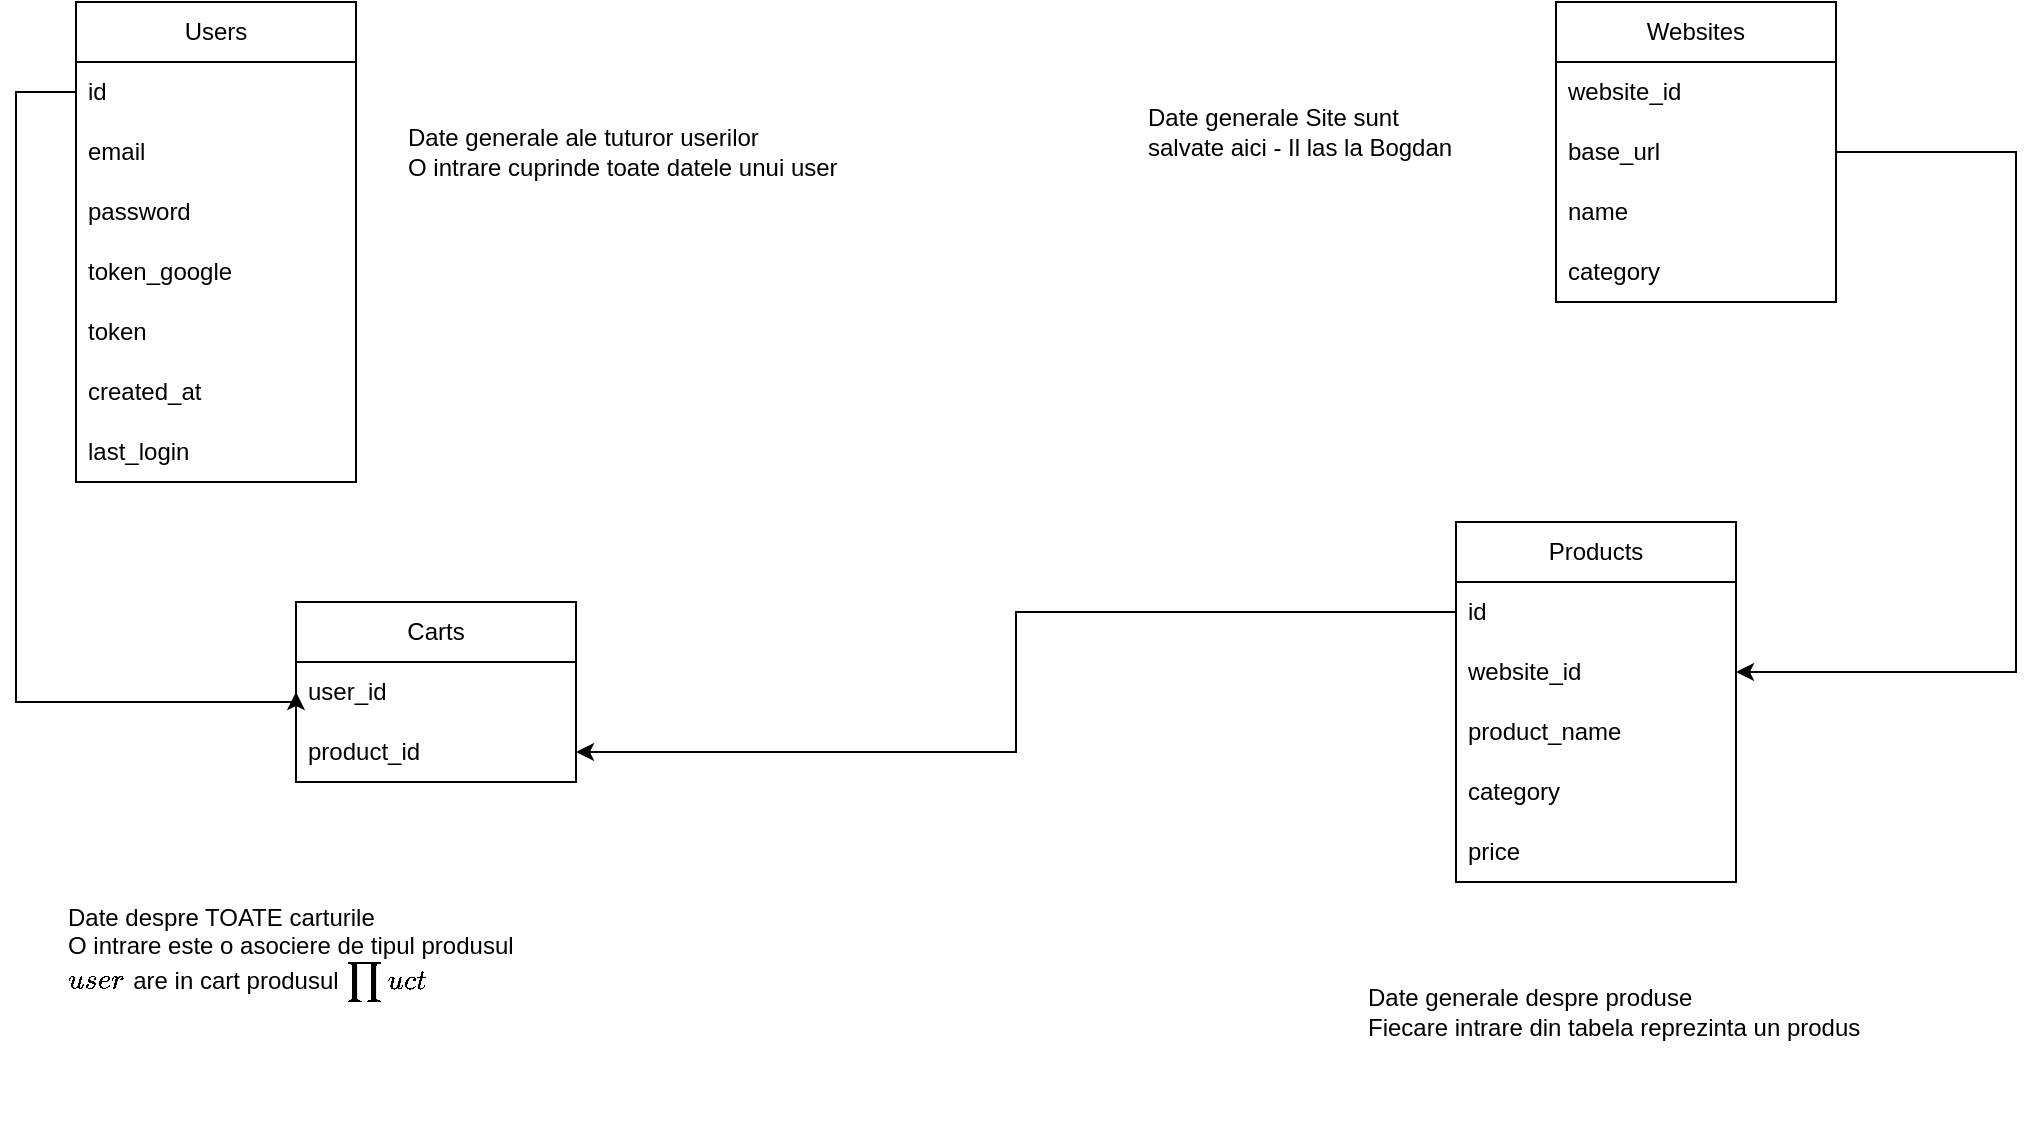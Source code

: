 <mxfile version="21.1.1" type="device">
  <diagram id="C5RBs43oDa-KdzZeNtuy" name="Page-1">
    <mxGraphModel dx="1434" dy="764" grid="1" gridSize="10" guides="1" tooltips="1" connect="1" arrows="1" fold="1" page="1" pageScale="1" pageWidth="827" pageHeight="1169" math="0" shadow="0">
      <root>
        <mxCell id="WIyWlLk6GJQsqaUBKTNV-0" />
        <mxCell id="WIyWlLk6GJQsqaUBKTNV-1" parent="WIyWlLk6GJQsqaUBKTNV-0" />
        <mxCell id="Hhog40LctXQAJzFDbjkw-6" value="Users" style="swimlane;fontStyle=0;childLayout=stackLayout;horizontal=1;startSize=30;horizontalStack=0;resizeParent=1;resizeParentMax=0;resizeLast=0;collapsible=1;marginBottom=0;whiteSpace=wrap;html=1;" parent="WIyWlLk6GJQsqaUBKTNV-1" vertex="1">
          <mxGeometry x="40" y="20" width="140" height="240" as="geometry" />
        </mxCell>
        <mxCell id="Hhog40LctXQAJzFDbjkw-37" value="id" style="text;strokeColor=none;fillColor=none;align=left;verticalAlign=middle;spacingLeft=4;spacingRight=4;overflow=hidden;points=[[0,0.5],[1,0.5]];portConstraint=eastwest;rotatable=0;whiteSpace=wrap;html=1;" parent="Hhog40LctXQAJzFDbjkw-6" vertex="1">
          <mxGeometry y="30" width="140" height="30" as="geometry" />
        </mxCell>
        <mxCell id="Hhog40LctXQAJzFDbjkw-13" value="email" style="text;strokeColor=none;fillColor=none;align=left;verticalAlign=middle;spacingLeft=4;spacingRight=4;overflow=hidden;points=[[0,0.5],[1,0.5]];portConstraint=eastwest;rotatable=0;whiteSpace=wrap;html=1;" parent="Hhog40LctXQAJzFDbjkw-6" vertex="1">
          <mxGeometry y="60" width="140" height="30" as="geometry" />
        </mxCell>
        <mxCell id="Hhog40LctXQAJzFDbjkw-14" value="password" style="text;strokeColor=none;fillColor=none;align=left;verticalAlign=middle;spacingLeft=4;spacingRight=4;overflow=hidden;points=[[0,0.5],[1,0.5]];portConstraint=eastwest;rotatable=0;whiteSpace=wrap;html=1;" parent="Hhog40LctXQAJzFDbjkw-6" vertex="1">
          <mxGeometry y="90" width="140" height="30" as="geometry" />
        </mxCell>
        <mxCell id="Hhog40LctXQAJzFDbjkw-15" value="token_google" style="text;strokeColor=none;fillColor=none;align=left;verticalAlign=middle;spacingLeft=4;spacingRight=4;overflow=hidden;points=[[0,0.5],[1,0.5]];portConstraint=eastwest;rotatable=0;whiteSpace=wrap;html=1;" parent="Hhog40LctXQAJzFDbjkw-6" vertex="1">
          <mxGeometry y="120" width="140" height="30" as="geometry" />
        </mxCell>
        <mxCell id="Hhog40LctXQAJzFDbjkw-16" value="token" style="text;strokeColor=none;fillColor=none;align=left;verticalAlign=middle;spacingLeft=4;spacingRight=4;overflow=hidden;points=[[0,0.5],[1,0.5]];portConstraint=eastwest;rotatable=0;whiteSpace=wrap;html=1;" parent="Hhog40LctXQAJzFDbjkw-6" vertex="1">
          <mxGeometry y="150" width="140" height="30" as="geometry" />
        </mxCell>
        <mxCell id="8SryHMl6uAZ6fAy2DzQw-1" value="created_at" style="text;strokeColor=none;fillColor=none;align=left;verticalAlign=middle;spacingLeft=4;spacingRight=4;overflow=hidden;points=[[0,0.5],[1,0.5]];portConstraint=eastwest;rotatable=0;whiteSpace=wrap;html=1;" vertex="1" parent="Hhog40LctXQAJzFDbjkw-6">
          <mxGeometry y="180" width="140" height="30" as="geometry" />
        </mxCell>
        <mxCell id="8SryHMl6uAZ6fAy2DzQw-0" value="last_login" style="text;strokeColor=none;fillColor=none;align=left;verticalAlign=middle;spacingLeft=4;spacingRight=4;overflow=hidden;points=[[0,0.5],[1,0.5]];portConstraint=eastwest;rotatable=0;whiteSpace=wrap;html=1;" vertex="1" parent="Hhog40LctXQAJzFDbjkw-6">
          <mxGeometry y="210" width="140" height="30" as="geometry" />
        </mxCell>
        <mxCell id="Hhog40LctXQAJzFDbjkw-17" value="Websites" style="swimlane;fontStyle=0;childLayout=stackLayout;horizontal=1;startSize=30;horizontalStack=0;resizeParent=1;resizeParentMax=0;resizeLast=0;collapsible=1;marginBottom=0;whiteSpace=wrap;html=1;" parent="WIyWlLk6GJQsqaUBKTNV-1" vertex="1">
          <mxGeometry x="780" y="20" width="140" height="150" as="geometry" />
        </mxCell>
        <mxCell id="Hhog40LctXQAJzFDbjkw-41" value="website_id" style="text;strokeColor=none;fillColor=none;align=left;verticalAlign=middle;spacingLeft=4;spacingRight=4;overflow=hidden;points=[[0,0.5],[1,0.5]];portConstraint=eastwest;rotatable=0;whiteSpace=wrap;html=1;" parent="Hhog40LctXQAJzFDbjkw-17" vertex="1">
          <mxGeometry y="30" width="140" height="30" as="geometry" />
        </mxCell>
        <mxCell id="Hhog40LctXQAJzFDbjkw-18" value="base_url" style="text;strokeColor=none;fillColor=none;align=left;verticalAlign=middle;spacingLeft=4;spacingRight=4;overflow=hidden;points=[[0,0.5],[1,0.5]];portConstraint=eastwest;rotatable=0;whiteSpace=wrap;html=1;" parent="Hhog40LctXQAJzFDbjkw-17" vertex="1">
          <mxGeometry y="60" width="140" height="30" as="geometry" />
        </mxCell>
        <mxCell id="Hhog40LctXQAJzFDbjkw-22" value="name" style="text;strokeColor=none;fillColor=none;align=left;verticalAlign=middle;spacingLeft=4;spacingRight=4;overflow=hidden;points=[[0,0.5],[1,0.5]];portConstraint=eastwest;rotatable=0;whiteSpace=wrap;html=1;" parent="Hhog40LctXQAJzFDbjkw-17" vertex="1">
          <mxGeometry y="90" width="140" height="30" as="geometry" />
        </mxCell>
        <mxCell id="Hhog40LctXQAJzFDbjkw-19" value="category" style="text;strokeColor=none;fillColor=none;align=left;verticalAlign=middle;spacingLeft=4;spacingRight=4;overflow=hidden;points=[[0,0.5],[1,0.5]];portConstraint=eastwest;rotatable=0;whiteSpace=wrap;html=1;" parent="Hhog40LctXQAJzFDbjkw-17" vertex="1">
          <mxGeometry y="120" width="140" height="30" as="geometry" />
        </mxCell>
        <mxCell id="Hhog40LctXQAJzFDbjkw-25" value="Carts" style="swimlane;fontStyle=0;childLayout=stackLayout;horizontal=1;startSize=30;horizontalStack=0;resizeParent=1;resizeParentMax=0;resizeLast=0;collapsible=1;marginBottom=0;whiteSpace=wrap;html=1;" parent="WIyWlLk6GJQsqaUBKTNV-1" vertex="1">
          <mxGeometry x="150" y="320" width="140" height="90" as="geometry" />
        </mxCell>
        <mxCell id="Hhog40LctXQAJzFDbjkw-36" value="user_id" style="text;strokeColor=none;fillColor=none;align=left;verticalAlign=middle;spacingLeft=4;spacingRight=4;overflow=hidden;points=[[0,0.5],[1,0.5]];portConstraint=eastwest;rotatable=0;whiteSpace=wrap;html=1;" parent="Hhog40LctXQAJzFDbjkw-25" vertex="1">
          <mxGeometry y="30" width="140" height="30" as="geometry" />
        </mxCell>
        <mxCell id="Hhog40LctXQAJzFDbjkw-26" value="product_id" style="text;strokeColor=none;fillColor=none;align=left;verticalAlign=middle;spacingLeft=4;spacingRight=4;overflow=hidden;points=[[0,0.5],[1,0.5]];portConstraint=eastwest;rotatable=0;whiteSpace=wrap;html=1;" parent="Hhog40LctXQAJzFDbjkw-25" vertex="1">
          <mxGeometry y="60" width="140" height="30" as="geometry" />
        </mxCell>
        <mxCell id="Hhog40LctXQAJzFDbjkw-29" value="Products" style="swimlane;fontStyle=0;childLayout=stackLayout;horizontal=1;startSize=30;horizontalStack=0;resizeParent=1;resizeParentMax=0;resizeLast=0;collapsible=1;marginBottom=0;whiteSpace=wrap;html=1;" parent="WIyWlLk6GJQsqaUBKTNV-1" vertex="1">
          <mxGeometry x="730" y="280" width="140" height="180" as="geometry" />
        </mxCell>
        <mxCell id="Hhog40LctXQAJzFDbjkw-30" value="id" style="text;strokeColor=none;fillColor=none;align=left;verticalAlign=middle;spacingLeft=4;spacingRight=4;overflow=hidden;points=[[0,0.5],[1,0.5]];portConstraint=eastwest;rotatable=0;whiteSpace=wrap;html=1;" parent="Hhog40LctXQAJzFDbjkw-29" vertex="1">
          <mxGeometry y="30" width="140" height="30" as="geometry" />
        </mxCell>
        <mxCell id="Hhog40LctXQAJzFDbjkw-39" value="website_id" style="text;strokeColor=none;fillColor=none;align=left;verticalAlign=middle;spacingLeft=4;spacingRight=4;overflow=hidden;points=[[0,0.5],[1,0.5]];portConstraint=eastwest;rotatable=0;whiteSpace=wrap;html=1;" parent="Hhog40LctXQAJzFDbjkw-29" vertex="1">
          <mxGeometry y="60" width="140" height="30" as="geometry" />
        </mxCell>
        <mxCell id="Hhog40LctXQAJzFDbjkw-31" value="product_name" style="text;strokeColor=none;fillColor=none;align=left;verticalAlign=middle;spacingLeft=4;spacingRight=4;overflow=hidden;points=[[0,0.5],[1,0.5]];portConstraint=eastwest;rotatable=0;whiteSpace=wrap;html=1;" parent="Hhog40LctXQAJzFDbjkw-29" vertex="1">
          <mxGeometry y="90" width="140" height="30" as="geometry" />
        </mxCell>
        <mxCell id="Hhog40LctXQAJzFDbjkw-33" value="category" style="text;strokeColor=none;fillColor=none;align=left;verticalAlign=middle;spacingLeft=4;spacingRight=4;overflow=hidden;points=[[0,0.5],[1,0.5]];portConstraint=eastwest;rotatable=0;whiteSpace=wrap;html=1;" parent="Hhog40LctXQAJzFDbjkw-29" vertex="1">
          <mxGeometry y="120" width="140" height="30" as="geometry" />
        </mxCell>
        <mxCell id="Hhog40LctXQAJzFDbjkw-32" value="price" style="text;strokeColor=none;fillColor=none;align=left;verticalAlign=middle;spacingLeft=4;spacingRight=4;overflow=hidden;points=[[0,0.5],[1,0.5]];portConstraint=eastwest;rotatable=0;whiteSpace=wrap;html=1;" parent="Hhog40LctXQAJzFDbjkw-29" vertex="1">
          <mxGeometry y="150" width="140" height="30" as="geometry" />
        </mxCell>
        <mxCell id="Hhog40LctXQAJzFDbjkw-34" value="Date generale Site sunt salvate aici - Il las la Bogdan" style="text;strokeColor=none;fillColor=none;align=left;verticalAlign=middle;spacingLeft=4;spacingRight=4;overflow=hidden;points=[[0,0.5],[1,0.5]];portConstraint=eastwest;rotatable=0;whiteSpace=wrap;html=1;" parent="WIyWlLk6GJQsqaUBKTNV-1" vertex="1">
          <mxGeometry x="570" y="30" width="170" height="110" as="geometry" />
        </mxCell>
        <mxCell id="Hhog40LctXQAJzFDbjkw-48" style="edgeStyle=orthogonalEdgeStyle;rounded=0;orthogonalLoop=1;jettySize=auto;html=1;entryX=0;entryY=0.5;entryDx=0;entryDy=0;" parent="WIyWlLk6GJQsqaUBKTNV-1" source="Hhog40LctXQAJzFDbjkw-37" target="Hhog40LctXQAJzFDbjkw-36" edge="1">
          <mxGeometry relative="1" as="geometry">
            <Array as="points">
              <mxPoint x="10" y="65" />
              <mxPoint x="10" y="370" />
              <mxPoint x="150" y="370" />
            </Array>
          </mxGeometry>
        </mxCell>
        <mxCell id="Hhog40LctXQAJzFDbjkw-50" style="edgeStyle=orthogonalEdgeStyle;rounded=0;orthogonalLoop=1;jettySize=auto;html=1;entryX=1;entryY=0.5;entryDx=0;entryDy=0;" parent="WIyWlLk6GJQsqaUBKTNV-1" source="Hhog40LctXQAJzFDbjkw-30" target="Hhog40LctXQAJzFDbjkw-26" edge="1">
          <mxGeometry relative="1" as="geometry">
            <Array as="points">
              <mxPoint x="510" y="325" />
              <mxPoint x="510" y="395" />
            </Array>
          </mxGeometry>
        </mxCell>
        <mxCell id="Hhog40LctXQAJzFDbjkw-51" value="Date generale despre produse&lt;br&gt;Fiecare intrare din tabela reprezinta un produs" style="text;strokeColor=none;fillColor=none;align=left;verticalAlign=middle;spacingLeft=4;spacingRight=4;overflow=hidden;points=[[0,0.5],[1,0.5]];portConstraint=eastwest;rotatable=0;whiteSpace=wrap;html=1;" parent="WIyWlLk6GJQsqaUBKTNV-1" vertex="1">
          <mxGeometry x="680" y="470" width="270" height="110" as="geometry" />
        </mxCell>
        <mxCell id="Hhog40LctXQAJzFDbjkw-52" value="Date despre TOATE carturile&lt;br&gt;O intrare este o asociere de tipul produsul `user_id` are in cart produsul `product_id&lt;br&gt;`" style="text;strokeColor=none;fillColor=none;align=left;verticalAlign=middle;spacingLeft=4;spacingRight=4;overflow=hidden;points=[[0,0.5],[1,0.5]];portConstraint=eastwest;rotatable=0;whiteSpace=wrap;html=1;" parent="WIyWlLk6GJQsqaUBKTNV-1" vertex="1">
          <mxGeometry x="30" y="440" width="260" height="110" as="geometry" />
        </mxCell>
        <mxCell id="Hhog40LctXQAJzFDbjkw-54" value="Date generale ale tuturor userilor&lt;br&gt;O intrare cuprinde toate datele unui user" style="text;strokeColor=none;fillColor=none;align=left;verticalAlign=middle;spacingLeft=4;spacingRight=4;overflow=hidden;points=[[0,0.5],[1,0.5]];portConstraint=eastwest;rotatable=0;whiteSpace=wrap;html=1;" parent="WIyWlLk6GJQsqaUBKTNV-1" vertex="1">
          <mxGeometry x="200" y="40" width="270" height="110" as="geometry" />
        </mxCell>
        <mxCell id="Hhog40LctXQAJzFDbjkw-55" style="edgeStyle=orthogonalEdgeStyle;rounded=0;orthogonalLoop=1;jettySize=auto;html=1;entryX=1;entryY=0.5;entryDx=0;entryDy=0;" parent="WIyWlLk6GJQsqaUBKTNV-1" source="Hhog40LctXQAJzFDbjkw-18" target="Hhog40LctXQAJzFDbjkw-39" edge="1">
          <mxGeometry relative="1" as="geometry">
            <Array as="points">
              <mxPoint x="1010" y="95" />
              <mxPoint x="1010" y="355" />
            </Array>
          </mxGeometry>
        </mxCell>
      </root>
    </mxGraphModel>
  </diagram>
</mxfile>
